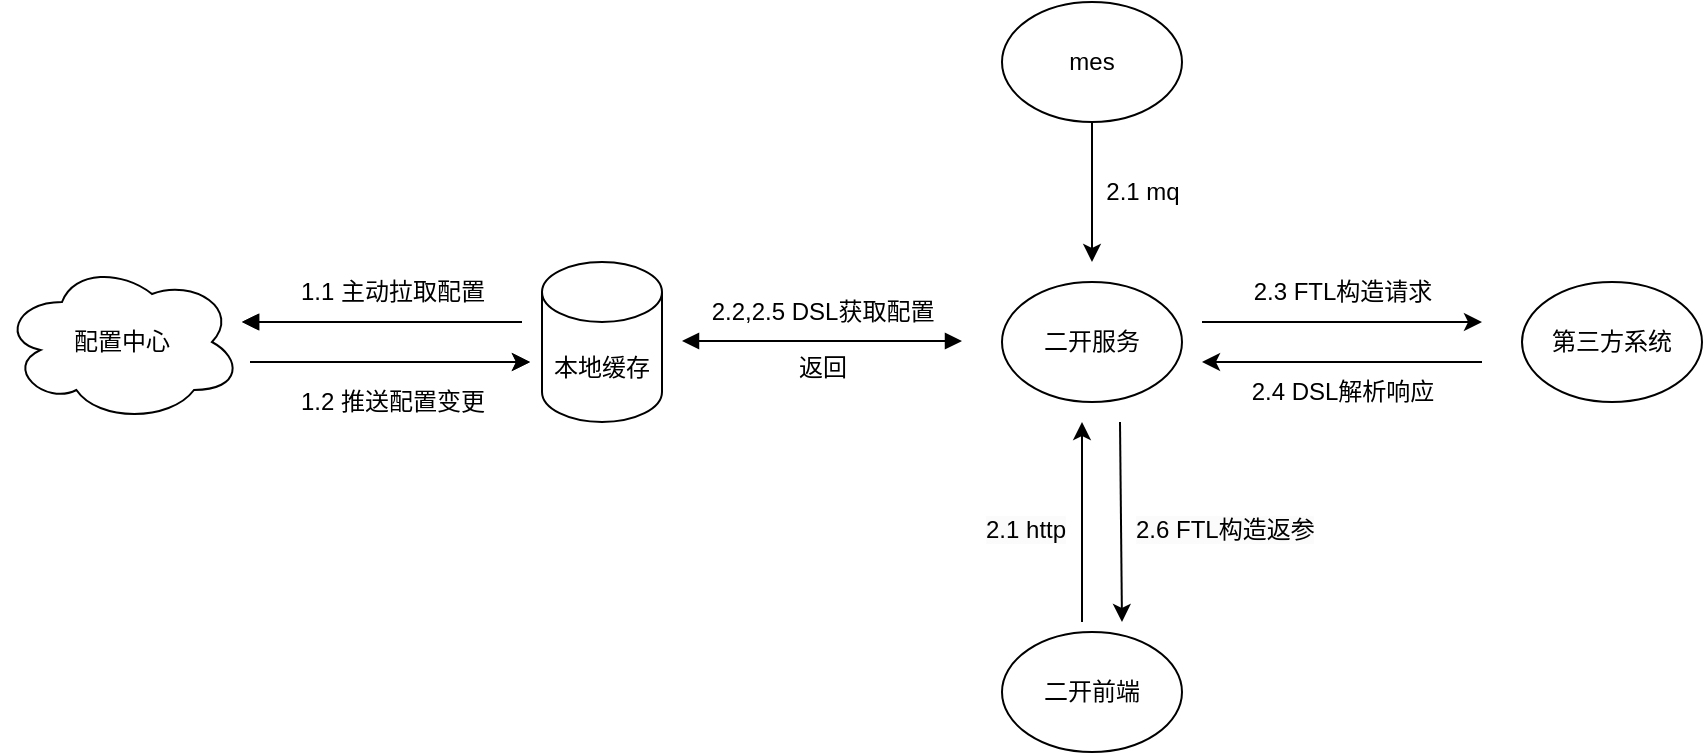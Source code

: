 <mxfile version="26.1.0" pages="2">
  <diagram name="第 1 页" id="flhwivZYTe_7a7q1Y6sK">
    <mxGraphModel dx="954" dy="539" grid="1" gridSize="10" guides="1" tooltips="1" connect="1" arrows="1" fold="1" page="1" pageScale="1" pageWidth="827" pageHeight="1169" math="0" shadow="0">
      <root>
        <mxCell id="0" />
        <mxCell id="1" parent="0" />
        <mxCell id="lrmGeYULawTrrLOzvGWZ-1" value="配置中心" style="ellipse;shape=cloud;whiteSpace=wrap;html=1;" vertex="1" parent="1">
          <mxGeometry x="50" y="370" width="120" height="80" as="geometry" />
        </mxCell>
        <mxCell id="lrmGeYULawTrrLOzvGWZ-2" value="本地缓存" style="shape=cylinder3;whiteSpace=wrap;html=1;boundedLbl=1;backgroundOutline=1;size=15;" vertex="1" parent="1">
          <mxGeometry x="320" y="370" width="60" height="80" as="geometry" />
        </mxCell>
        <mxCell id="lrmGeYULawTrrLOzvGWZ-3" value="" style="endArrow=block;startArrow=none;html=1;rounded=0;endFill=1;startFill=0;" edge="1" parent="1">
          <mxGeometry width="50" height="50" relative="1" as="geometry">
            <mxPoint x="310" y="400" as="sourcePoint" />
            <mxPoint x="170" y="400" as="targetPoint" />
          </mxGeometry>
        </mxCell>
        <mxCell id="lrmGeYULawTrrLOzvGWZ-7" value="" style="endArrow=none;startArrow=classic;html=1;rounded=0;endFill=0;" edge="1" parent="1">
          <mxGeometry width="50" height="50" relative="1" as="geometry">
            <mxPoint x="314" y="420" as="sourcePoint" />
            <mxPoint x="174" y="420" as="targetPoint" />
          </mxGeometry>
        </mxCell>
        <mxCell id="lrmGeYULawTrrLOzvGWZ-9" value="" style="endArrow=block;startArrow=none;html=1;rounded=0;endFill=1;startFill=0;" edge="1" parent="1">
          <mxGeometry width="50" height="50" relative="1" as="geometry">
            <mxPoint x="310" y="400" as="sourcePoint" />
            <mxPoint x="170" y="400" as="targetPoint" />
          </mxGeometry>
        </mxCell>
        <mxCell id="lrmGeYULawTrrLOzvGWZ-10" value="1.1 主动拉取配置" style="text;html=1;align=center;verticalAlign=middle;resizable=0;points=[];autosize=1;strokeColor=none;fillColor=none;" vertex="1" parent="1">
          <mxGeometry x="185" y="370" width="120" height="30" as="geometry" />
        </mxCell>
        <mxCell id="lrmGeYULawTrrLOzvGWZ-11" value="1.2 推送配置变更" style="text;html=1;align=center;verticalAlign=middle;resizable=0;points=[];autosize=1;strokeColor=none;fillColor=none;" vertex="1" parent="1">
          <mxGeometry x="185" y="425" width="120" height="30" as="geometry" />
        </mxCell>
        <mxCell id="lrmGeYULawTrrLOzvGWZ-12" value="" style="endArrow=none;startArrow=classic;html=1;rounded=0;endFill=0;" edge="1" parent="1">
          <mxGeometry width="50" height="50" relative="1" as="geometry">
            <mxPoint x="314" y="420" as="sourcePoint" />
            <mxPoint x="174" y="420" as="targetPoint" />
          </mxGeometry>
        </mxCell>
        <mxCell id="lrmGeYULawTrrLOzvGWZ-13" value="2.2,2.5 DSL获取配置" style="text;html=1;align=center;verticalAlign=middle;resizable=0;points=[];autosize=1;strokeColor=none;fillColor=none;" vertex="1" parent="1">
          <mxGeometry x="395" y="380" width="130" height="30" as="geometry" />
        </mxCell>
        <mxCell id="lrmGeYULawTrrLOzvGWZ-19" value="" style="endArrow=block;startArrow=block;html=1;rounded=0;endFill=1;startFill=1;" edge="1" parent="1">
          <mxGeometry width="50" height="50" relative="1" as="geometry">
            <mxPoint x="530" y="409.5" as="sourcePoint" />
            <mxPoint x="390" y="409.5" as="targetPoint" />
          </mxGeometry>
        </mxCell>
        <mxCell id="lrmGeYULawTrrLOzvGWZ-23" value="" style="endArrow=none;startArrow=classic;html=1;rounded=0;endFill=0;" edge="1" parent="1">
          <mxGeometry width="50" height="50" relative="1" as="geometry">
            <mxPoint x="790" y="400" as="sourcePoint" />
            <mxPoint x="650" y="400" as="targetPoint" />
          </mxGeometry>
        </mxCell>
        <mxCell id="lrmGeYULawTrrLOzvGWZ-24" value="2.3 FTL构造请求" style="text;html=1;align=center;verticalAlign=middle;resizable=0;points=[];autosize=1;strokeColor=none;fillColor=none;" vertex="1" parent="1">
          <mxGeometry x="665" y="370" width="110" height="30" as="geometry" />
        </mxCell>
        <mxCell id="lrmGeYULawTrrLOzvGWZ-25" value="" style="endArrow=classic;startArrow=none;html=1;rounded=0;endFill=1;startFill=0;" edge="1" parent="1">
          <mxGeometry width="50" height="50" relative="1" as="geometry">
            <mxPoint x="790" y="420" as="sourcePoint" />
            <mxPoint x="650" y="420" as="targetPoint" />
          </mxGeometry>
        </mxCell>
        <mxCell id="lrmGeYULawTrrLOzvGWZ-26" value="2.4 DSL解析响应" style="text;html=1;align=center;verticalAlign=middle;resizable=0;points=[];autosize=1;strokeColor=none;fillColor=none;" vertex="1" parent="1">
          <mxGeometry x="665" y="420" width="110" height="30" as="geometry" />
        </mxCell>
        <mxCell id="lrmGeYULawTrrLOzvGWZ-32" value="" style="endArrow=classic;html=1;rounded=0;" edge="1" parent="1" source="lrmGeYULawTrrLOzvGWZ-41">
          <mxGeometry width="50" height="50" relative="1" as="geometry">
            <mxPoint x="580" y="550" as="sourcePoint" />
            <mxPoint x="595" y="370" as="targetPoint" />
          </mxGeometry>
        </mxCell>
        <mxCell id="lrmGeYULawTrrLOzvGWZ-35" value="" style="endArrow=classic;html=1;rounded=0;" edge="1" parent="1">
          <mxGeometry width="50" height="50" relative="1" as="geometry">
            <mxPoint x="609" y="450" as="sourcePoint" />
            <mxPoint x="610" y="550" as="targetPoint" />
          </mxGeometry>
        </mxCell>
        <mxCell id="lrmGeYULawTrrLOzvGWZ-36" value="2.1 mq" style="text;html=1;align=center;verticalAlign=middle;resizable=0;points=[];autosize=1;strokeColor=none;fillColor=none;" vertex="1" parent="1">
          <mxGeometry x="590" y="320" width="60" height="30" as="geometry" />
        </mxCell>
        <mxCell id="lrmGeYULawTrrLOzvGWZ-37" value="二开服务" style="ellipse;whiteSpace=wrap;html=1;" vertex="1" parent="1">
          <mxGeometry x="550" y="380" width="90" height="60" as="geometry" />
        </mxCell>
        <mxCell id="lrmGeYULawTrrLOzvGWZ-38" value="二开前端" style="ellipse;whiteSpace=wrap;html=1;" vertex="1" parent="1">
          <mxGeometry x="550" y="555" width="90" height="60" as="geometry" />
        </mxCell>
        <mxCell id="lrmGeYULawTrrLOzvGWZ-39" value="第三方系统" style="ellipse;whiteSpace=wrap;html=1;" vertex="1" parent="1">
          <mxGeometry x="810" y="380" width="90" height="60" as="geometry" />
        </mxCell>
        <mxCell id="lrmGeYULawTrrLOzvGWZ-40" value="&lt;span style=&quot;color: rgb(0, 0, 0); font-family: Helvetica; font-size: 12px; font-style: normal; font-variant-ligatures: normal; font-variant-caps: normal; font-weight: 400; letter-spacing: normal; orphans: 2; text-align: center; text-indent: 0px; text-transform: none; widows: 2; word-spacing: 0px; -webkit-text-stroke-width: 0px; white-space: nowrap; background-color: rgb(251, 251, 251); text-decoration-thickness: initial; text-decoration-style: initial; text-decoration-color: initial; float: none; display: inline !important;&quot;&gt;2.6 FTL构造返参&lt;/span&gt;" style="text;whiteSpace=wrap;html=1;" vertex="1" parent="1">
          <mxGeometry x="615" y="490" width="100" height="40" as="geometry" />
        </mxCell>
        <mxCell id="lrmGeYULawTrrLOzvGWZ-41" value="mes" style="ellipse;whiteSpace=wrap;html=1;" vertex="1" parent="1">
          <mxGeometry x="550" y="240" width="90" height="60" as="geometry" />
        </mxCell>
        <mxCell id="lrmGeYULawTrrLOzvGWZ-42" value="&lt;span style=&quot;color: rgb(0, 0, 0); font-family: Helvetica; font-size: 12px; font-style: normal; font-variant-ligatures: normal; font-variant-caps: normal; font-weight: 400; letter-spacing: normal; orphans: 2; text-align: center; text-indent: 0px; text-transform: none; widows: 2; word-spacing: 0px; -webkit-text-stroke-width: 0px; white-space: nowrap; background-color: rgb(251, 251, 251); text-decoration-thickness: initial; text-decoration-style: initial; text-decoration-color: initial; float: none; display: inline !important;&quot;&gt;2.1 http&lt;/span&gt;" style="text;whiteSpace=wrap;html=1;" vertex="1" parent="1">
          <mxGeometry x="540" y="490" width="90" height="40" as="geometry" />
        </mxCell>
        <mxCell id="lrmGeYULawTrrLOzvGWZ-43" value="" style="endArrow=classic;html=1;rounded=0;" edge="1" parent="1">
          <mxGeometry width="50" height="50" relative="1" as="geometry">
            <mxPoint x="590" y="550" as="sourcePoint" />
            <mxPoint x="590" y="450" as="targetPoint" />
          </mxGeometry>
        </mxCell>
        <mxCell id="lrmGeYULawTrrLOzvGWZ-47" value="返回" style="text;html=1;align=center;verticalAlign=middle;resizable=0;points=[];autosize=1;strokeColor=none;fillColor=none;" vertex="1" parent="1">
          <mxGeometry x="435" y="408" width="50" height="30" as="geometry" />
        </mxCell>
      </root>
    </mxGraphModel>
  </diagram>
  <diagram id="acghFOTd0kmZnZXcCMCp" name="opc运行链路">
    <mxGraphModel dx="1173" dy="603" grid="1" gridSize="10" guides="1" tooltips="1" connect="1" arrows="1" fold="1" page="1" pageScale="1" pageWidth="827" pageHeight="1169" math="0" shadow="0">
      <root>
        <mxCell id="0" />
        <mxCell id="1" parent="0" />
        <mxCell id="kW8VhM9ZxBfCywTlYb68-1" value="时序数据库" style="shape=cylinder3;whiteSpace=wrap;html=1;boundedLbl=1;backgroundOutline=1;size=15;fillColor=#dae8fc;strokeColor=#6c8ebf;" parent="1" vertex="1">
          <mxGeometry x="385" y="810" width="60" height="80" as="geometry" />
        </mxCell>
        <mxCell id="kW8VhM9ZxBfCywTlYb68-3" value="" style="endArrow=none;startArrow=classic;html=1;rounded=0;endFill=0;entryX=1;entryY=0.5;entryDx=0;entryDy=0;fillColor=#76608a;strokeColor=#432D57;" parent="1" source="kW8VhM9ZxBfCywTlYb68-25" target="kW8VhM9ZxBfCywTlYb68-21" edge="1">
          <mxGeometry width="50" height="50" relative="1" as="geometry">
            <mxPoint x="385" y="660" as="sourcePoint" />
            <mxPoint x="245" y="660" as="targetPoint" />
          </mxGeometry>
        </mxCell>
        <mxCell id="kW8VhM9ZxBfCywTlYb68-5" value="2.1 定时任务读数据" style="text;html=1;align=center;verticalAlign=middle;resizable=0;points=[];autosize=1;strokeColor=none;fillColor=none;" parent="1" vertex="1">
          <mxGeometry x="645" y="690" width="130" height="30" as="geometry" />
        </mxCell>
        <mxCell id="kW8VhM9ZxBfCywTlYb68-7" value="" style="endArrow=none;startArrow=classic;html=1;rounded=0;endFill=0;fillColor=#1ba1e2;strokeColor=#006EAF;" parent="1" source="kW8VhM9ZxBfCywTlYb68-19" target="kW8VhM9ZxBfCywTlYb68-17" edge="1">
          <mxGeometry width="50" height="50" relative="1" as="geometry">
            <mxPoint x="810" y="719" as="sourcePoint" />
            <mxPoint x="670" y="719" as="targetPoint" />
          </mxGeometry>
        </mxCell>
        <mxCell id="kW8VhM9ZxBfCywTlYb68-17" value="integration-opc" style="ellipse;whiteSpace=wrap;html=1;fillColor=#ffe6cc;strokeColor=#d79b00;" parent="1" vertex="1">
          <mxGeometry x="560" y="690" width="90" height="60" as="geometry" />
        </mxCell>
        <mxCell id="kW8VhM9ZxBfCywTlYb68-18" value="二开前端" style="ellipse;whiteSpace=wrap;html=1;fillColor=#ffe6cc;strokeColor=#d79b00;" parent="1" vertex="1">
          <mxGeometry x="560" y="550" width="90" height="60" as="geometry" />
        </mxCell>
        <mxCell id="kW8VhM9ZxBfCywTlYb68-19" value="第三方系统&lt;br&gt;(dcs/scada)" style="ellipse;whiteSpace=wrap;html=1;fillColor=#d5e8d4;strokeColor=#82b366;" parent="1" vertex="1">
          <mxGeometry x="775" y="690" width="90" height="60" as="geometry" />
        </mxCell>
        <mxCell id="kW8VhM9ZxBfCywTlYb68-21" value="mes" style="ellipse;whiteSpace=wrap;html=1;fillColor=#dae8fc;strokeColor=#6c8ebf;" parent="1" vertex="1">
          <mxGeometry x="200" y="690" width="90" height="60" as="geometry" />
        </mxCell>
        <mxCell id="kW8VhM9ZxBfCywTlYb68-25" value="ibatchtag" style="ellipse;whiteSpace=wrap;html=1;fillColor=#dae8fc;strokeColor=#6c8ebf;" parent="1" vertex="1">
          <mxGeometry x="370" y="690" width="90" height="60" as="geometry" />
        </mxCell>
        <mxCell id="kW8VhM9ZxBfCywTlYb68-27" value="" style="endArrow=block;startArrow=block;html=1;rounded=0;endFill=1;startFill=1;entryX=0.5;entryY=1;entryDx=0;entryDy=0;fillColor=#60a917;strokeColor=#2D7600;" parent="1" source="kW8VhM9ZxBfCywTlYb68-17" target="kW8VhM9ZxBfCywTlYb68-18" edge="1">
          <mxGeometry width="50" height="50" relative="1" as="geometry">
            <mxPoint x="680" y="640" as="sourcePoint" />
            <mxPoint x="610" y="640" as="targetPoint" />
          </mxGeometry>
        </mxCell>
        <mxCell id="kW8VhM9ZxBfCywTlYb68-28" value="1.1 点位增删改查" style="edgeLabel;html=1;align=center;verticalAlign=middle;resizable=0;points=[];" parent="kW8VhM9ZxBfCywTlYb68-27" vertex="1" connectable="0">
          <mxGeometry x="0.05" y="-2" relative="1" as="geometry">
            <mxPoint as="offset" />
          </mxGeometry>
        </mxCell>
        <mxCell id="CeWbQUA240RAQggpuKX_-1" value="" style="endArrow=none;startArrow=classic;html=1;rounded=0;endFill=1;startFill=1;fillColor=#1ba1e2;strokeColor=#006EAF;" parent="1" source="kW8VhM9ZxBfCywTlYb68-1" target="kW8VhM9ZxBfCywTlYb68-25" edge="1">
          <mxGeometry width="50" height="50" relative="1" as="geometry">
            <mxPoint x="414.5" y="840" as="sourcePoint" />
            <mxPoint x="414.5" y="760" as="targetPoint" />
          </mxGeometry>
        </mxCell>
        <mxCell id="CeWbQUA240RAQggpuKX_-2" value="2.3 批量落库" style="edgeLabel;html=1;align=center;verticalAlign=middle;resizable=0;points=[];" parent="CeWbQUA240RAQggpuKX_-1" vertex="1" connectable="0">
          <mxGeometry x="0.05" y="-2" relative="1" as="geometry">
            <mxPoint as="offset" />
          </mxGeometry>
        </mxCell>
        <mxCell id="CeWbQUA240RAQggpuKX_-3" value="" style="endArrow=none;startArrow=classic;html=1;rounded=0;endFill=0;fillColor=#1ba1e2;strokeColor=#006EAF;" parent="1" source="kW8VhM9ZxBfCywTlYb68-25" target="kW8VhM9ZxBfCywTlYb68-17" edge="1">
          <mxGeometry width="50" height="50" relative="1" as="geometry">
            <mxPoint x="430" y="549" as="sourcePoint" />
            <mxPoint x="540" y="710" as="targetPoint" />
          </mxGeometry>
        </mxCell>
        <mxCell id="CeWbQUA240RAQggpuKX_-4" value="2.2 批量写请求" style="text;html=1;align=center;verticalAlign=middle;resizable=0;points=[];autosize=1;strokeColor=none;fillColor=none;" parent="1" vertex="1">
          <mxGeometry x="460" y="690" width="100" height="30" as="geometry" />
        </mxCell>
        <mxCell id="CeWbQUA240RAQggpuKX_-5" value="二开db" style="shape=cylinder3;whiteSpace=wrap;html=1;boundedLbl=1;backgroundOutline=1;size=15;fillColor=#ffe6cc;strokeColor=#d79b00;" parent="1" vertex="1">
          <mxGeometry x="575" y="810" width="60" height="80" as="geometry" />
        </mxCell>
        <mxCell id="CeWbQUA240RAQggpuKX_-6" value="" style="endArrow=block;startArrow=block;html=1;rounded=0;endFill=1;startFill=1;entryX=0.5;entryY=1;entryDx=0;entryDy=0;fillColor=#60a917;strokeColor=#2D7600;" parent="1" source="CeWbQUA240RAQggpuKX_-5" target="kW8VhM9ZxBfCywTlYb68-17" edge="1">
          <mxGeometry width="50" height="50" relative="1" as="geometry">
            <mxPoint x="604.5" y="880" as="sourcePoint" />
            <mxPoint x="604.5" y="800" as="targetPoint" />
          </mxGeometry>
        </mxCell>
        <mxCell id="i9q66lfYtFjAJXRdUqDJ-2" value="1.2 配置增删改查" style="edgeLabel;html=1;align=center;verticalAlign=middle;resizable=0;points=[];" parent="CeWbQUA240RAQggpuKX_-6" vertex="1" connectable="0">
          <mxGeometry y="-2" relative="1" as="geometry">
            <mxPoint as="offset" />
          </mxGeometry>
        </mxCell>
        <mxCell id="i9q66lfYtFjAJXRdUqDJ-3" value="3.1 查询数据" style="text;html=1;align=center;verticalAlign=middle;resizable=0;points=[];autosize=1;strokeColor=none;fillColor=none;" parent="1" vertex="1">
          <mxGeometry x="280" y="690" width="90" height="30" as="geometry" />
        </mxCell>
        <mxCell id="i9q66lfYtFjAJXRdUqDJ-4" value="全局缓存" style="image;sketch=0;aspect=fixed;html=1;points=[];align=center;fontSize=12;image=img/lib/mscae/Cache_Redis_Product.svg;" parent="1" vertex="1">
          <mxGeometry x="480" y="600" width="50" height="42" as="geometry" />
        </mxCell>
        <mxCell id="i9q66lfYtFjAJXRdUqDJ-6" value="" style="endArrow=none;dashed=1;html=1;dashPattern=1 3;strokeWidth=2;rounded=0;" parent="1" source="kW8VhM9ZxBfCywTlYb68-17" target="i9q66lfYtFjAJXRdUqDJ-4" edge="1">
          <mxGeometry width="50" height="50" relative="1" as="geometry">
            <mxPoint x="200" y="590" as="sourcePoint" />
            <mxPoint x="250" y="540" as="targetPoint" />
          </mxGeometry>
        </mxCell>
        <mxCell id="i9q66lfYtFjAJXRdUqDJ-7" value="" style="endArrow=none;dashed=1;html=1;dashPattern=1 3;strokeWidth=2;rounded=0;" parent="1" source="kW8VhM9ZxBfCywTlYb68-25" target="i9q66lfYtFjAJXRdUqDJ-4" edge="1">
          <mxGeometry width="50" height="50" relative="1" as="geometry">
            <mxPoint x="210" y="600" as="sourcePoint" />
            <mxPoint x="260" y="550" as="targetPoint" />
          </mxGeometry>
        </mxCell>
        <mxCell id="zwEgND5Weaw8cPRpn1Zz-1" value="`t_plug_point_type`&#xa;点位类型表" style="shape=table;startSize=30;container=1;collapsible=1;childLayout=tableLayout;fixedRows=1;rowLines=0;fontStyle=1;align=center;resizeLast=1;" vertex="1" parent="1">
          <mxGeometry x="160" y="1030" width="240" height="390" as="geometry">
            <mxRectangle x="160" y="1030" width="140" height="30" as="alternateBounds" />
          </mxGeometry>
        </mxCell>
        <mxCell id="zwEgND5Weaw8cPRpn1Zz-2" value="" style="shape=tableRow;horizontal=0;startSize=0;swimlaneHead=0;swimlaneBody=0;fillColor=none;collapsible=0;dropTarget=0;points=[[0,0.5],[1,0.5]];portConstraint=eastwest;strokeColor=inherit;top=0;left=0;right=0;bottom=1;" vertex="1" parent="zwEgND5Weaw8cPRpn1Zz-1">
          <mxGeometry y="30" width="240" height="30" as="geometry" />
        </mxCell>
        <mxCell id="zwEgND5Weaw8cPRpn1Zz-3" value="PK" style="shape=partialRectangle;overflow=hidden;connectable=0;fillColor=none;strokeColor=inherit;top=0;left=0;bottom=0;right=0;fontStyle=1;" vertex="1" parent="zwEgND5Weaw8cPRpn1Zz-2">
          <mxGeometry width="30" height="30" as="geometry">
            <mxRectangle width="30" height="30" as="alternateBounds" />
          </mxGeometry>
        </mxCell>
        <mxCell id="zwEgND5Weaw8cPRpn1Zz-4" value="`c_id` " style="shape=partialRectangle;overflow=hidden;connectable=0;fillColor=none;align=left;strokeColor=inherit;top=0;left=0;bottom=0;right=0;spacingLeft=6;fontStyle=5;" vertex="1" parent="zwEgND5Weaw8cPRpn1Zz-2">
          <mxGeometry x="30" width="210" height="30" as="geometry">
            <mxRectangle width="210" height="30" as="alternateBounds" />
          </mxGeometry>
        </mxCell>
        <mxCell id="zwEgND5Weaw8cPRpn1Zz-5" value="" style="shape=tableRow;horizontal=0;startSize=0;swimlaneHead=0;swimlaneBody=0;fillColor=none;collapsible=0;dropTarget=0;points=[[0,0.5],[1,0.5]];portConstraint=eastwest;strokeColor=inherit;top=0;left=0;right=0;bottom=0;" vertex="1" parent="zwEgND5Weaw8cPRpn1Zz-1">
          <mxGeometry y="60" width="240" height="30" as="geometry" />
        </mxCell>
        <mxCell id="zwEgND5Weaw8cPRpn1Zz-6" value="" style="shape=partialRectangle;overflow=hidden;connectable=0;fillColor=none;strokeColor=inherit;top=0;left=0;bottom=0;right=0;" vertex="1" parent="zwEgND5Weaw8cPRpn1Zz-5">
          <mxGeometry width="30" height="30" as="geometry">
            <mxRectangle width="30" height="30" as="alternateBounds" />
          </mxGeometry>
        </mxCell>
        <mxCell id="zwEgND5Weaw8cPRpn1Zz-7" value="`c_host`" style="shape=partialRectangle;overflow=hidden;connectable=0;fillColor=none;align=left;strokeColor=inherit;top=0;left=0;bottom=0;right=0;spacingLeft=6;" vertex="1" parent="zwEgND5Weaw8cPRpn1Zz-5">
          <mxGeometry x="30" width="210" height="30" as="geometry">
            <mxRectangle width="210" height="30" as="alternateBounds" />
          </mxGeometry>
        </mxCell>
        <mxCell id="zwEgND5Weaw8cPRpn1Zz-8" value="" style="shape=tableRow;horizontal=0;startSize=0;swimlaneHead=0;swimlaneBody=0;fillColor=none;collapsible=0;dropTarget=0;points=[[0,0.5],[1,0.5]];portConstraint=eastwest;strokeColor=inherit;top=0;left=0;right=0;bottom=0;" vertex="1" parent="zwEgND5Weaw8cPRpn1Zz-1">
          <mxGeometry y="90" width="240" height="30" as="geometry" />
        </mxCell>
        <mxCell id="zwEgND5Weaw8cPRpn1Zz-9" value="" style="shape=partialRectangle;overflow=hidden;connectable=0;fillColor=none;strokeColor=inherit;top=0;left=0;bottom=0;right=0;" vertex="1" parent="zwEgND5Weaw8cPRpn1Zz-8">
          <mxGeometry width="30" height="30" as="geometry">
            <mxRectangle width="30" height="30" as="alternateBounds" />
          </mxGeometry>
        </mxCell>
        <mxCell id="zwEgND5Weaw8cPRpn1Zz-10" value="`c_url` " style="shape=partialRectangle;overflow=hidden;connectable=0;fillColor=none;align=left;strokeColor=inherit;top=0;left=0;bottom=0;right=0;spacingLeft=6;" vertex="1" parent="zwEgND5Weaw8cPRpn1Zz-8">
          <mxGeometry x="30" width="210" height="30" as="geometry">
            <mxRectangle width="210" height="30" as="alternateBounds" />
          </mxGeometry>
        </mxCell>
        <mxCell id="zwEgND5Weaw8cPRpn1Zz-11" value="" style="shape=tableRow;horizontal=0;startSize=0;swimlaneHead=0;swimlaneBody=0;fillColor=none;collapsible=0;dropTarget=0;points=[[0,0.5],[1,0.5]];portConstraint=eastwest;strokeColor=inherit;top=0;left=0;right=0;bottom=0;" vertex="1" parent="zwEgND5Weaw8cPRpn1Zz-1">
          <mxGeometry y="120" width="240" height="30" as="geometry" />
        </mxCell>
        <mxCell id="zwEgND5Weaw8cPRpn1Zz-12" value="" style="shape=partialRectangle;overflow=hidden;connectable=0;fillColor=none;strokeColor=inherit;top=0;left=0;bottom=0;right=0;" vertex="1" parent="zwEgND5Weaw8cPRpn1Zz-11">
          <mxGeometry width="30" height="30" as="geometry">
            <mxRectangle width="30" height="30" as="alternateBounds" />
          </mxGeometry>
        </mxCell>
        <mxCell id="zwEgND5Weaw8cPRpn1Zz-13" value="`c_message_security_mode` " style="shape=partialRectangle;overflow=hidden;connectable=0;fillColor=none;align=left;strokeColor=inherit;top=0;left=0;bottom=0;right=0;spacingLeft=6;" vertex="1" parent="zwEgND5Weaw8cPRpn1Zz-11">
          <mxGeometry x="30" width="210" height="30" as="geometry">
            <mxRectangle width="210" height="30" as="alternateBounds" />
          </mxGeometry>
        </mxCell>
        <mxCell id="zwEgND5Weaw8cPRpn1Zz-14" value="" style="shape=tableRow;horizontal=0;startSize=0;swimlaneHead=0;swimlaneBody=0;fillColor=none;collapsible=0;dropTarget=0;points=[[0,0.5],[1,0.5]];portConstraint=eastwest;strokeColor=inherit;top=0;left=0;right=0;bottom=0;" vertex="1" parent="zwEgND5Weaw8cPRpn1Zz-1">
          <mxGeometry y="150" width="240" height="30" as="geometry" />
        </mxCell>
        <mxCell id="zwEgND5Weaw8cPRpn1Zz-15" value="" style="shape=partialRectangle;overflow=hidden;connectable=0;fillColor=none;strokeColor=inherit;top=0;left=0;bottom=0;right=0;" vertex="1" parent="zwEgND5Weaw8cPRpn1Zz-14">
          <mxGeometry width="30" height="30" as="geometry">
            <mxRectangle width="30" height="30" as="alternateBounds" />
          </mxGeometry>
        </mxCell>
        <mxCell id="zwEgND5Weaw8cPRpn1Zz-16" value="`c_security_policy` " style="shape=partialRectangle;overflow=hidden;connectable=0;fillColor=none;align=left;strokeColor=inherit;top=0;left=0;bottom=0;right=0;spacingLeft=6;" vertex="1" parent="zwEgND5Weaw8cPRpn1Zz-14">
          <mxGeometry x="30" width="210" height="30" as="geometry">
            <mxRectangle width="210" height="30" as="alternateBounds" />
          </mxGeometry>
        </mxCell>
        <mxCell id="zwEgND5Weaw8cPRpn1Zz-17" value="" style="shape=tableRow;horizontal=0;startSize=0;swimlaneHead=0;swimlaneBody=0;fillColor=none;collapsible=0;dropTarget=0;points=[[0,0.5],[1,0.5]];portConstraint=eastwest;strokeColor=inherit;top=0;left=0;right=0;bottom=0;" vertex="1" parent="zwEgND5Weaw8cPRpn1Zz-1">
          <mxGeometry y="180" width="240" height="30" as="geometry" />
        </mxCell>
        <mxCell id="zwEgND5Weaw8cPRpn1Zz-18" value="" style="shape=partialRectangle;overflow=hidden;connectable=0;fillColor=none;strokeColor=inherit;top=0;left=0;bottom=0;right=0;" vertex="1" parent="zwEgND5Weaw8cPRpn1Zz-17">
          <mxGeometry width="30" height="30" as="geometry">
            <mxRectangle width="30" height="30" as="alternateBounds" />
          </mxGeometry>
        </mxCell>
        <mxCell id="zwEgND5Weaw8cPRpn1Zz-19" value="`c_identity_provider_type` " style="shape=partialRectangle;overflow=hidden;connectable=0;fillColor=none;align=left;strokeColor=inherit;top=0;left=0;bottom=0;right=0;spacingLeft=6;" vertex="1" parent="zwEgND5Weaw8cPRpn1Zz-17">
          <mxGeometry x="30" width="210" height="30" as="geometry">
            <mxRectangle width="210" height="30" as="alternateBounds" />
          </mxGeometry>
        </mxCell>
        <mxCell id="zwEgND5Weaw8cPRpn1Zz-20" value="" style="shape=tableRow;horizontal=0;startSize=0;swimlaneHead=0;swimlaneBody=0;fillColor=none;collapsible=0;dropTarget=0;points=[[0,0.5],[1,0.5]];portConstraint=eastwest;strokeColor=inherit;top=0;left=0;right=0;bottom=0;" vertex="1" parent="zwEgND5Weaw8cPRpn1Zz-1">
          <mxGeometry y="210" width="240" height="30" as="geometry" />
        </mxCell>
        <mxCell id="zwEgND5Weaw8cPRpn1Zz-21" value="" style="shape=partialRectangle;overflow=hidden;connectable=0;fillColor=none;strokeColor=inherit;top=0;left=0;bottom=0;right=0;" vertex="1" parent="zwEgND5Weaw8cPRpn1Zz-20">
          <mxGeometry width="30" height="30" as="geometry">
            <mxRectangle width="30" height="30" as="alternateBounds" />
          </mxGeometry>
        </mxCell>
        <mxCell id="zwEgND5Weaw8cPRpn1Zz-22" value="`c_username` " style="shape=partialRectangle;overflow=hidden;connectable=0;fillColor=none;align=left;strokeColor=inherit;top=0;left=0;bottom=0;right=0;spacingLeft=6;" vertex="1" parent="zwEgND5Weaw8cPRpn1Zz-20">
          <mxGeometry x="30" width="210" height="30" as="geometry">
            <mxRectangle width="210" height="30" as="alternateBounds" />
          </mxGeometry>
        </mxCell>
        <mxCell id="zwEgND5Weaw8cPRpn1Zz-23" value="" style="shape=tableRow;horizontal=0;startSize=0;swimlaneHead=0;swimlaneBody=0;fillColor=none;collapsible=0;dropTarget=0;points=[[0,0.5],[1,0.5]];portConstraint=eastwest;strokeColor=inherit;top=0;left=0;right=0;bottom=0;" vertex="1" parent="zwEgND5Weaw8cPRpn1Zz-1">
          <mxGeometry y="240" width="240" height="30" as="geometry" />
        </mxCell>
        <mxCell id="zwEgND5Weaw8cPRpn1Zz-24" value="" style="shape=partialRectangle;overflow=hidden;connectable=0;fillColor=none;strokeColor=inherit;top=0;left=0;bottom=0;right=0;" vertex="1" parent="zwEgND5Weaw8cPRpn1Zz-23">
          <mxGeometry width="30" height="30" as="geometry">
            <mxRectangle width="30" height="30" as="alternateBounds" />
          </mxGeometry>
        </mxCell>
        <mxCell id="zwEgND5Weaw8cPRpn1Zz-25" value="`c_password` " style="shape=partialRectangle;overflow=hidden;connectable=0;fillColor=none;align=left;strokeColor=inherit;top=0;left=0;bottom=0;right=0;spacingLeft=6;" vertex="1" parent="zwEgND5Weaw8cPRpn1Zz-23">
          <mxGeometry x="30" width="210" height="30" as="geometry">
            <mxRectangle width="210" height="30" as="alternateBounds" />
          </mxGeometry>
        </mxCell>
        <mxCell id="zwEgND5Weaw8cPRpn1Zz-26" value="" style="shape=tableRow;horizontal=0;startSize=0;swimlaneHead=0;swimlaneBody=0;fillColor=none;collapsible=0;dropTarget=0;points=[[0,0.5],[1,0.5]];portConstraint=eastwest;strokeColor=inherit;top=0;left=0;right=0;bottom=0;" vertex="1" parent="zwEgND5Weaw8cPRpn1Zz-1">
          <mxGeometry y="270" width="240" height="30" as="geometry" />
        </mxCell>
        <mxCell id="zwEgND5Weaw8cPRpn1Zz-27" value="" style="shape=partialRectangle;overflow=hidden;connectable=0;fillColor=none;strokeColor=inherit;top=0;left=0;bottom=0;right=0;" vertex="1" parent="zwEgND5Weaw8cPRpn1Zz-26">
          <mxGeometry width="30" height="30" as="geometry">
            <mxRectangle width="30" height="30" as="alternateBounds" />
          </mxGeometry>
        </mxCell>
        <mxCell id="zwEgND5Weaw8cPRpn1Zz-28" value="`c_certificate` " style="shape=partialRectangle;overflow=hidden;connectable=0;fillColor=none;align=left;strokeColor=inherit;top=0;left=0;bottom=0;right=0;spacingLeft=6;" vertex="1" parent="zwEgND5Weaw8cPRpn1Zz-26">
          <mxGeometry x="30" width="210" height="30" as="geometry">
            <mxRectangle width="210" height="30" as="alternateBounds" />
          </mxGeometry>
        </mxCell>
        <mxCell id="zwEgND5Weaw8cPRpn1Zz-29" value="" style="shape=tableRow;horizontal=0;startSize=0;swimlaneHead=0;swimlaneBody=0;fillColor=none;collapsible=0;dropTarget=0;points=[[0,0.5],[1,0.5]];portConstraint=eastwest;strokeColor=inherit;top=0;left=0;right=0;bottom=0;" vertex="1" parent="zwEgND5Weaw8cPRpn1Zz-1">
          <mxGeometry y="300" width="240" height="30" as="geometry" />
        </mxCell>
        <mxCell id="zwEgND5Weaw8cPRpn1Zz-30" value="" style="shape=partialRectangle;overflow=hidden;connectable=0;fillColor=none;strokeColor=inherit;top=0;left=0;bottom=0;right=0;" vertex="1" parent="zwEgND5Weaw8cPRpn1Zz-29">
          <mxGeometry width="30" height="30" as="geometry">
            <mxRectangle width="30" height="30" as="alternateBounds" />
          </mxGeometry>
        </mxCell>
        <mxCell id="zwEgND5Weaw8cPRpn1Zz-31" value="`c_cls_id` " style="shape=partialRectangle;overflow=hidden;connectable=0;fillColor=none;align=left;strokeColor=inherit;top=0;left=0;bottom=0;right=0;spacingLeft=6;" vertex="1" parent="zwEgND5Weaw8cPRpn1Zz-29">
          <mxGeometry x="30" width="210" height="30" as="geometry">
            <mxRectangle width="210" height="30" as="alternateBounds" />
          </mxGeometry>
        </mxCell>
        <mxCell id="zwEgND5Weaw8cPRpn1Zz-32" value="" style="shape=tableRow;horizontal=0;startSize=0;swimlaneHead=0;swimlaneBody=0;fillColor=none;collapsible=0;dropTarget=0;points=[[0,0.5],[1,0.5]];portConstraint=eastwest;strokeColor=inherit;top=0;left=0;right=0;bottom=0;" vertex="1" parent="zwEgND5Weaw8cPRpn1Zz-1">
          <mxGeometry y="330" width="240" height="30" as="geometry" />
        </mxCell>
        <mxCell id="zwEgND5Weaw8cPRpn1Zz-33" value="" style="shape=partialRectangle;overflow=hidden;connectable=0;fillColor=none;strokeColor=inherit;top=0;left=0;bottom=0;right=0;" vertex="1" parent="zwEgND5Weaw8cPRpn1Zz-32">
          <mxGeometry width="30" height="30" as="geometry">
            <mxRectangle width="30" height="30" as="alternateBounds" />
          </mxGeometry>
        </mxCell>
        <mxCell id="zwEgND5Weaw8cPRpn1Zz-34" value="`c_pattern_type` " style="shape=partialRectangle;overflow=hidden;connectable=0;fillColor=none;align=left;strokeColor=inherit;top=0;left=0;bottom=0;right=0;spacingLeft=6;" vertex="1" parent="zwEgND5Weaw8cPRpn1Zz-32">
          <mxGeometry x="30" width="210" height="30" as="geometry">
            <mxRectangle width="210" height="30" as="alternateBounds" />
          </mxGeometry>
        </mxCell>
        <mxCell id="zwEgND5Weaw8cPRpn1Zz-35" value="" style="shape=tableRow;horizontal=0;startSize=0;swimlaneHead=0;swimlaneBody=0;fillColor=none;collapsible=0;dropTarget=0;points=[[0,0.5],[1,0.5]];portConstraint=eastwest;strokeColor=inherit;top=0;left=0;right=0;bottom=0;" vertex="1" parent="zwEgND5Weaw8cPRpn1Zz-1">
          <mxGeometry y="360" width="240" height="30" as="geometry" />
        </mxCell>
        <mxCell id="zwEgND5Weaw8cPRpn1Zz-36" value="" style="shape=partialRectangle;overflow=hidden;connectable=0;fillColor=none;strokeColor=inherit;top=0;left=0;bottom=0;right=0;" vertex="1" parent="zwEgND5Weaw8cPRpn1Zz-35">
          <mxGeometry width="30" height="30" as="geometry">
            <mxRectangle width="30" height="30" as="alternateBounds" />
          </mxGeometry>
        </mxCell>
        <mxCell id="zwEgND5Weaw8cPRpn1Zz-37" value="`c_system_name` " style="shape=partialRectangle;overflow=hidden;connectable=0;fillColor=none;align=left;strokeColor=inherit;top=0;left=0;bottom=0;right=0;spacingLeft=6;" vertex="1" parent="zwEgND5Weaw8cPRpn1Zz-35">
          <mxGeometry x="30" width="210" height="30" as="geometry">
            <mxRectangle width="210" height="30" as="alternateBounds" />
          </mxGeometry>
        </mxCell>
        <mxCell id="zwEgND5Weaw8cPRpn1Zz-87" value="`t_plug_point_instance`&#xa;点位实例表" style="shape=table;startSize=30;container=1;collapsible=1;childLayout=tableLayout;fixedRows=1;rowLines=0;fontStyle=1;align=center;resizeLast=1;" vertex="1" parent="1">
          <mxGeometry x="500" y="1105" width="210" height="240" as="geometry" />
        </mxCell>
        <mxCell id="zwEgND5Weaw8cPRpn1Zz-88" value="" style="shape=tableRow;horizontal=0;startSize=0;swimlaneHead=0;swimlaneBody=0;fillColor=none;collapsible=0;dropTarget=0;points=[[0,0.5],[1,0.5]];portConstraint=eastwest;strokeColor=inherit;top=0;left=0;right=0;bottom=1;" vertex="1" parent="zwEgND5Weaw8cPRpn1Zz-87">
          <mxGeometry y="30" width="210" height="30" as="geometry" />
        </mxCell>
        <mxCell id="zwEgND5Weaw8cPRpn1Zz-89" value="PK" style="shape=partialRectangle;overflow=hidden;connectable=0;fillColor=none;strokeColor=inherit;top=0;left=0;bottom=0;right=0;fontStyle=1;" vertex="1" parent="zwEgND5Weaw8cPRpn1Zz-88">
          <mxGeometry width="30" height="30" as="geometry">
            <mxRectangle width="30" height="30" as="alternateBounds" />
          </mxGeometry>
        </mxCell>
        <mxCell id="zwEgND5Weaw8cPRpn1Zz-90" value="`c_id`" style="shape=partialRectangle;overflow=hidden;connectable=0;fillColor=none;align=left;strokeColor=inherit;top=0;left=0;bottom=0;right=0;spacingLeft=6;fontStyle=5;" vertex="1" parent="zwEgND5Weaw8cPRpn1Zz-88">
          <mxGeometry x="30" width="180" height="30" as="geometry">
            <mxRectangle width="180" height="30" as="alternateBounds" />
          </mxGeometry>
        </mxCell>
        <mxCell id="zwEgND5Weaw8cPRpn1Zz-91" value="" style="shape=tableRow;horizontal=0;startSize=0;swimlaneHead=0;swimlaneBody=0;fillColor=none;collapsible=0;dropTarget=0;points=[[0,0.5],[1,0.5]];portConstraint=eastwest;strokeColor=inherit;top=0;left=0;right=0;bottom=0;" vertex="1" parent="zwEgND5Weaw8cPRpn1Zz-87">
          <mxGeometry y="60" width="210" height="30" as="geometry" />
        </mxCell>
        <mxCell id="zwEgND5Weaw8cPRpn1Zz-92" value="" style="shape=partialRectangle;overflow=hidden;connectable=0;fillColor=none;strokeColor=inherit;top=0;left=0;bottom=0;right=0;" vertex="1" parent="zwEgND5Weaw8cPRpn1Zz-91">
          <mxGeometry width="30" height="30" as="geometry">
            <mxRectangle width="30" height="30" as="alternateBounds" />
          </mxGeometry>
        </mxCell>
        <mxCell id="zwEgND5Weaw8cPRpn1Zz-93" value="`c_type_id`" style="shape=partialRectangle;overflow=hidden;connectable=0;fillColor=none;align=left;strokeColor=inherit;top=0;left=0;bottom=0;right=0;spacingLeft=6;" vertex="1" parent="zwEgND5Weaw8cPRpn1Zz-91">
          <mxGeometry x="30" width="180" height="30" as="geometry">
            <mxRectangle width="180" height="30" as="alternateBounds" />
          </mxGeometry>
        </mxCell>
        <mxCell id="zwEgND5Weaw8cPRpn1Zz-94" value="" style="shape=tableRow;horizontal=0;startSize=0;swimlaneHead=0;swimlaneBody=0;fillColor=none;collapsible=0;dropTarget=0;points=[[0,0.5],[1,0.5]];portConstraint=eastwest;strokeColor=inherit;top=0;left=0;right=0;bottom=0;" vertex="1" parent="zwEgND5Weaw8cPRpn1Zz-87">
          <mxGeometry y="90" width="210" height="30" as="geometry" />
        </mxCell>
        <mxCell id="zwEgND5Weaw8cPRpn1Zz-95" value="" style="shape=partialRectangle;overflow=hidden;connectable=0;fillColor=none;strokeColor=inherit;top=0;left=0;bottom=0;right=0;" vertex="1" parent="zwEgND5Weaw8cPRpn1Zz-94">
          <mxGeometry width="30" height="30" as="geometry">
            <mxRectangle width="30" height="30" as="alternateBounds" />
          </mxGeometry>
        </mxCell>
        <mxCell id="zwEgND5Weaw8cPRpn1Zz-96" value="`c_namespace` " style="shape=partialRectangle;overflow=hidden;connectable=0;fillColor=none;align=left;strokeColor=inherit;top=0;left=0;bottom=0;right=0;spacingLeft=6;" vertex="1" parent="zwEgND5Weaw8cPRpn1Zz-94">
          <mxGeometry x="30" width="180" height="30" as="geometry">
            <mxRectangle width="180" height="30" as="alternateBounds" />
          </mxGeometry>
        </mxCell>
        <mxCell id="zwEgND5Weaw8cPRpn1Zz-97" value="" style="shape=tableRow;horizontal=0;startSize=0;swimlaneHead=0;swimlaneBody=0;fillColor=none;collapsible=0;dropTarget=0;points=[[0,0.5],[1,0.5]];portConstraint=eastwest;strokeColor=inherit;top=0;left=0;right=0;bottom=0;" vertex="1" parent="zwEgND5Weaw8cPRpn1Zz-87">
          <mxGeometry y="120" width="210" height="30" as="geometry" />
        </mxCell>
        <mxCell id="zwEgND5Weaw8cPRpn1Zz-98" value="" style="shape=partialRectangle;overflow=hidden;connectable=0;fillColor=none;strokeColor=inherit;top=0;left=0;bottom=0;right=0;" vertex="1" parent="zwEgND5Weaw8cPRpn1Zz-97">
          <mxGeometry width="30" height="30" as="geometry">
            <mxRectangle width="30" height="30" as="alternateBounds" />
          </mxGeometry>
        </mxCell>
        <mxCell id="zwEgND5Weaw8cPRpn1Zz-99" value="`c_tag_name` " style="shape=partialRectangle;overflow=hidden;connectable=0;fillColor=none;align=left;strokeColor=inherit;top=0;left=0;bottom=0;right=0;spacingLeft=6;" vertex="1" parent="zwEgND5Weaw8cPRpn1Zz-97">
          <mxGeometry x="30" width="180" height="30" as="geometry">
            <mxRectangle width="180" height="30" as="alternateBounds" />
          </mxGeometry>
        </mxCell>
        <mxCell id="zwEgND5Weaw8cPRpn1Zz-100" value="" style="shape=tableRow;horizontal=0;startSize=0;swimlaneHead=0;swimlaneBody=0;fillColor=none;collapsible=0;dropTarget=0;points=[[0,0.5],[1,0.5]];portConstraint=eastwest;strokeColor=inherit;top=0;left=0;right=0;bottom=0;" vertex="1" parent="zwEgND5Weaw8cPRpn1Zz-87">
          <mxGeometry y="150" width="210" height="30" as="geometry" />
        </mxCell>
        <mxCell id="zwEgND5Weaw8cPRpn1Zz-101" value="" style="shape=partialRectangle;overflow=hidden;connectable=0;fillColor=none;strokeColor=inherit;top=0;left=0;bottom=0;right=0;" vertex="1" parent="zwEgND5Weaw8cPRpn1Zz-100">
          <mxGeometry width="30" height="30" as="geometry">
            <mxRectangle width="30" height="30" as="alternateBounds" />
          </mxGeometry>
        </mxCell>
        <mxCell id="zwEgND5Weaw8cPRpn1Zz-102" value="`c_mes_tag_name` " style="shape=partialRectangle;overflow=hidden;connectable=0;fillColor=none;align=left;strokeColor=inherit;top=0;left=0;bottom=0;right=0;spacingLeft=6;" vertex="1" parent="zwEgND5Weaw8cPRpn1Zz-100">
          <mxGeometry x="30" width="180" height="30" as="geometry">
            <mxRectangle width="180" height="30" as="alternateBounds" />
          </mxGeometry>
        </mxCell>
        <mxCell id="zwEgND5Weaw8cPRpn1Zz-103" value="" style="shape=tableRow;horizontal=0;startSize=0;swimlaneHead=0;swimlaneBody=0;fillColor=none;collapsible=0;dropTarget=0;points=[[0,0.5],[1,0.5]];portConstraint=eastwest;strokeColor=inherit;top=0;left=0;right=0;bottom=0;" vertex="1" parent="zwEgND5Weaw8cPRpn1Zz-87">
          <mxGeometry y="180" width="210" height="30" as="geometry" />
        </mxCell>
        <mxCell id="zwEgND5Weaw8cPRpn1Zz-104" value="" style="shape=partialRectangle;overflow=hidden;connectable=0;fillColor=none;strokeColor=inherit;top=0;left=0;bottom=0;right=0;" vertex="1" parent="zwEgND5Weaw8cPRpn1Zz-103">
          <mxGeometry width="30" height="30" as="geometry">
            <mxRectangle width="30" height="30" as="alternateBounds" />
          </mxGeometry>
        </mxCell>
        <mxCell id="zwEgND5Weaw8cPRpn1Zz-105" value="`c_value_type` " style="shape=partialRectangle;overflow=hidden;connectable=0;fillColor=none;align=left;strokeColor=inherit;top=0;left=0;bottom=0;right=0;spacingLeft=6;" vertex="1" parent="zwEgND5Weaw8cPRpn1Zz-103">
          <mxGeometry x="30" width="180" height="30" as="geometry">
            <mxRectangle width="180" height="30" as="alternateBounds" />
          </mxGeometry>
        </mxCell>
        <mxCell id="zwEgND5Weaw8cPRpn1Zz-106" value="" style="shape=tableRow;horizontal=0;startSize=0;swimlaneHead=0;swimlaneBody=0;fillColor=none;collapsible=0;dropTarget=0;points=[[0,0.5],[1,0.5]];portConstraint=eastwest;strokeColor=inherit;top=0;left=0;right=0;bottom=0;" vertex="1" parent="zwEgND5Weaw8cPRpn1Zz-87">
          <mxGeometry y="210" width="210" height="30" as="geometry" />
        </mxCell>
        <mxCell id="zwEgND5Weaw8cPRpn1Zz-107" value="" style="shape=partialRectangle;overflow=hidden;connectable=0;fillColor=none;strokeColor=inherit;top=0;left=0;bottom=0;right=0;" vertex="1" parent="zwEgND5Weaw8cPRpn1Zz-106">
          <mxGeometry width="30" height="30" as="geometry">
            <mxRectangle width="30" height="30" as="alternateBounds" />
          </mxGeometry>
        </mxCell>
        <mxCell id="zwEgND5Weaw8cPRpn1Zz-108" value="`c_desc` " style="shape=partialRectangle;overflow=hidden;connectable=0;fillColor=none;align=left;strokeColor=inherit;top=0;left=0;bottom=0;right=0;spacingLeft=6;" vertex="1" parent="zwEgND5Weaw8cPRpn1Zz-106">
          <mxGeometry x="30" width="180" height="30" as="geometry">
            <mxRectangle width="180" height="30" as="alternateBounds" />
          </mxGeometry>
        </mxCell>
        <mxCell id="zwEgND5Weaw8cPRpn1Zz-120" value="" style="edgeStyle=entityRelationEdgeStyle;endArrow=ERoneToMany;startArrow=ERone;endFill=0;startFill=0;" edge="1" parent="1" source="zwEgND5Weaw8cPRpn1Zz-2" target="zwEgND5Weaw8cPRpn1Zz-91">
          <mxGeometry width="100" height="100" relative="1" as="geometry">
            <mxPoint x="460" y="1190" as="sourcePoint" />
            <mxPoint x="590" y="1300" as="targetPoint" />
          </mxGeometry>
        </mxCell>
      </root>
    </mxGraphModel>
  </diagram>
</mxfile>
